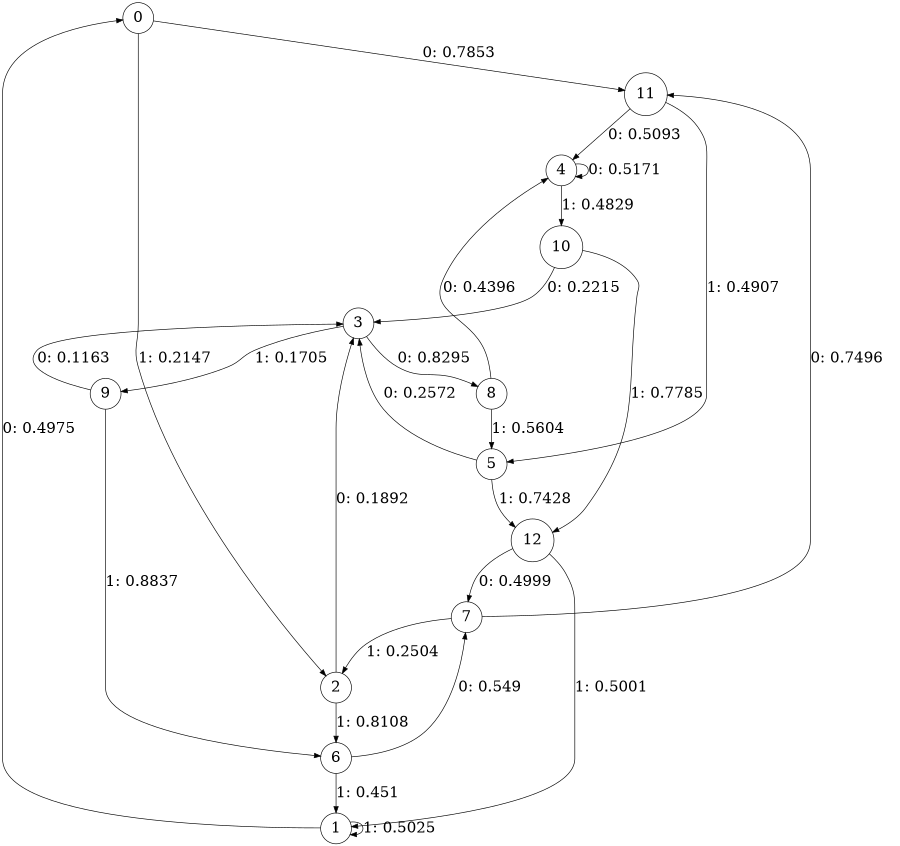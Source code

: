digraph "ch19concat_phase3_L4" {
size = "6,8.5";
ratio = "fill";
node [shape = circle];
node [fontsize = 24];
edge [fontsize = 24];
0 -> 11 [label = "0: 0.7853   "];
0 -> 2 [label = "1: 0.2147   "];
1 -> 0 [label = "0: 0.4975   "];
1 -> 1 [label = "1: 0.5025   "];
2 -> 3 [label = "0: 0.1892   "];
2 -> 6 [label = "1: 0.8108   "];
3 -> 8 [label = "0: 0.8295   "];
3 -> 9 [label = "1: 0.1705   "];
4 -> 4 [label = "0: 0.5171   "];
4 -> 10 [label = "1: 0.4829   "];
5 -> 3 [label = "0: 0.2572   "];
5 -> 12 [label = "1: 0.7428   "];
6 -> 7 [label = "0: 0.549    "];
6 -> 1 [label = "1: 0.451    "];
7 -> 11 [label = "0: 0.7496   "];
7 -> 2 [label = "1: 0.2504   "];
8 -> 4 [label = "0: 0.4396   "];
8 -> 5 [label = "1: 0.5604   "];
9 -> 3 [label = "0: 0.1163   "];
9 -> 6 [label = "1: 0.8837   "];
10 -> 3 [label = "0: 0.2215   "];
10 -> 12 [label = "1: 0.7785   "];
11 -> 4 [label = "0: 0.5093   "];
11 -> 5 [label = "1: 0.4907   "];
12 -> 7 [label = "0: 0.4999   "];
12 -> 1 [label = "1: 0.5001   "];
}